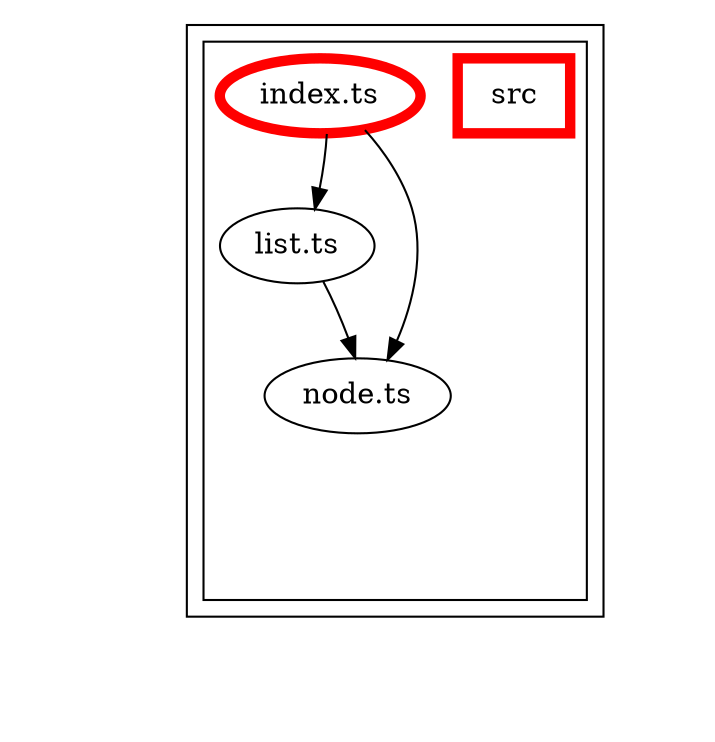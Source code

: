digraph "dependency-graph-[object Object]" {
  compound = true;
  "dependency-graph-[object Object]" [
    style = "invis";
  ];
  "src/list.ts";
  "src/node.ts";
  subgraph "cluster_src" {
    color = "#000000";
    label = "";
    "name_src" [
      penwidth = 5;
      shape = "rectangle";
      color = "#ff0000";
      label = "src";
    ];
    "exit_src" [
      style = "invis";
    ];
    subgraph "cluster_src" {
      color = "#000000";
      label = "";
      "name_src" [
        penwidth = 5;
        shape = "rectangle";
        color = "#ff0000";
        label = "src";
      ];
      "exit_src" [
        style = "invis";
      ];
      "src/index.ts" [
        label = "index.ts";
        color = "#ff0000";
        penwidth = 5;
      ];
      "src/list.ts" [
        label = "list.ts";
      ];
      "src/node.ts" [
        label = "node.ts";
      ];
      "src/index.ts" -> "exit_src" [
        style = "invis";
      ];
      "src/list.ts" -> "exit_src" [
        style = "invis";
      ];
      "src/node.ts" -> "exit_src" [
        style = "invis";
      ];
    }
    "exit_src" -> "exit_src" [
      style = "invis";
    ];
    "exit_src" -> "exit_src" [
      style = "invis";
    ];
    "exit_src" -> "exit_src" [
      style = "invis";
    ];
  }
  "exit_src" -> "dependency-graph-[object Object]" [
    style = "invis";
  ];
  "src/index.ts" -> "src/list.ts" [
    style = "invis";
  ];
  "src/index.ts" -> "src/list.ts" [
    style = "solid";
    ltail = "cluster_src/index.ts";
    lhead = "cluster_src/list.ts";
    color = "black";
  ];
  "src/index.ts" -> "src/node.ts" [
    style = "invis";
  ];
  "src/index.ts" -> "src/node.ts" [
    style = "solid";
    ltail = "cluster_src/index.ts";
    lhead = "cluster_src/node.ts";
    color = "black";
  ];
  "src/list.ts" -> "src/node.ts" [
    style = "invis";
  ];
  "src/list.ts" -> "src/node.ts" [
    style = "solid";
    ltail = "cluster_src/list.ts";
    lhead = "cluster_src/node.ts";
    color = "black";
  ];
}
